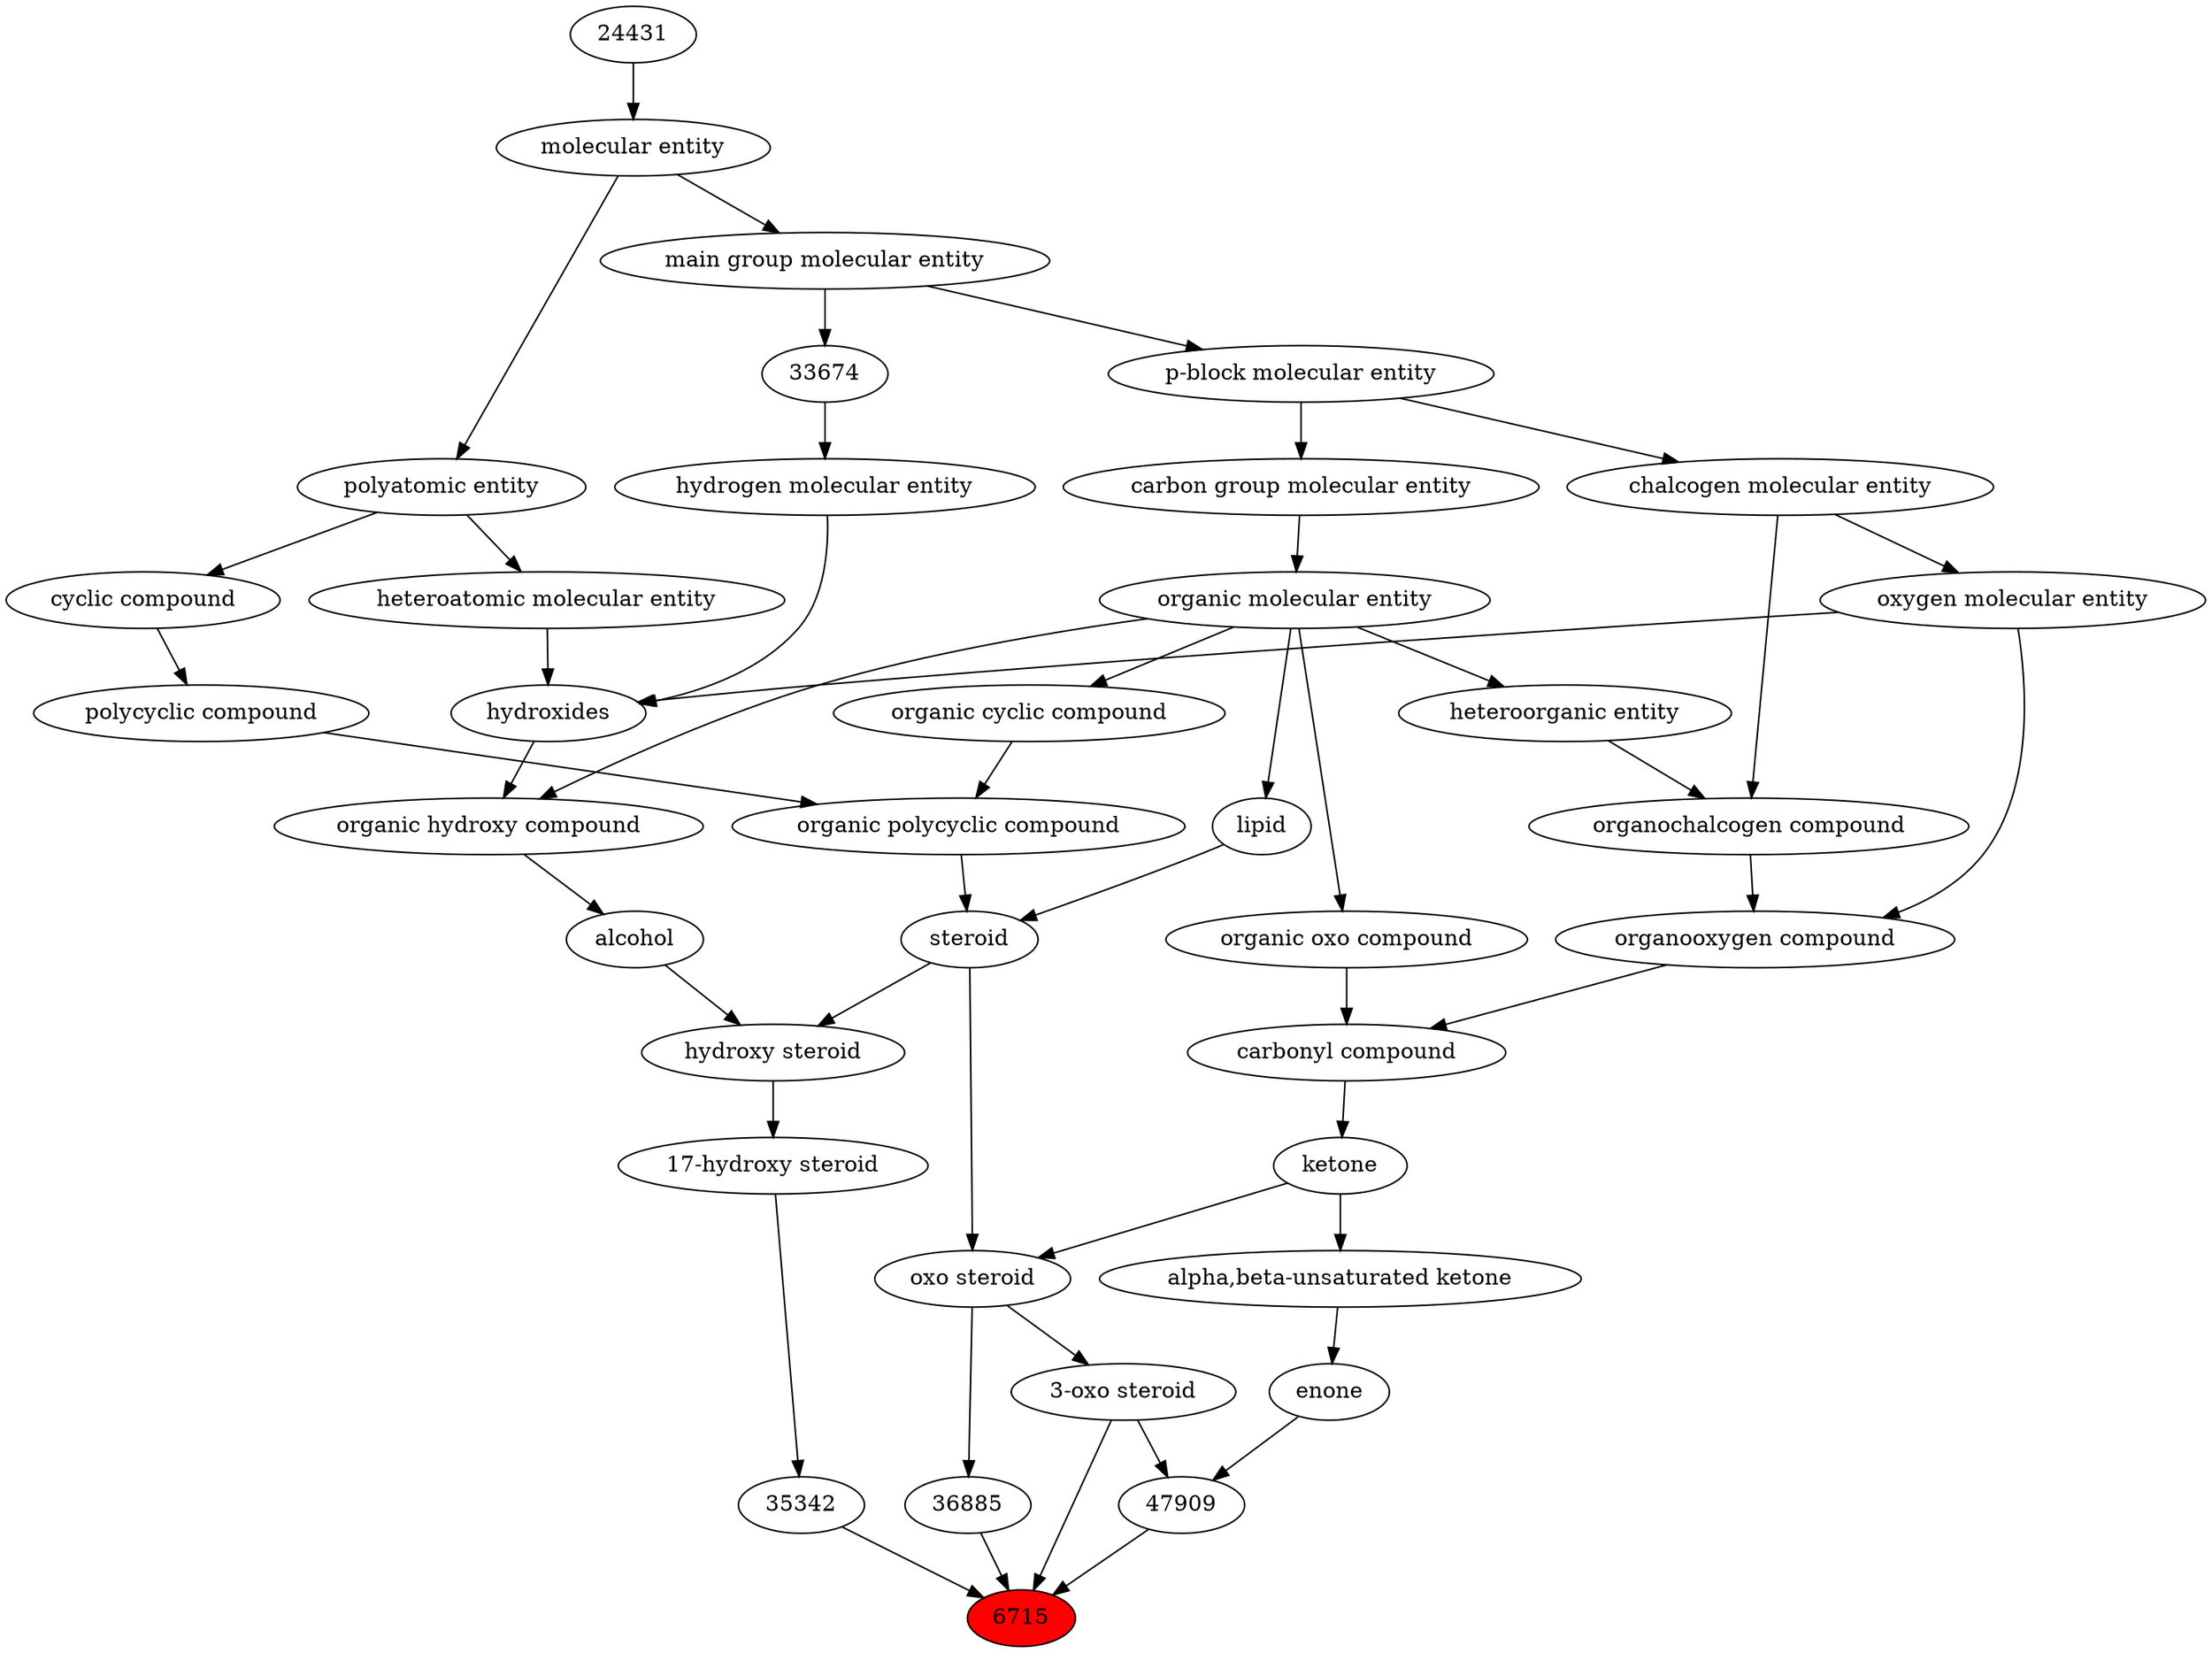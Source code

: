 digraph tree{ 
6715 [label="6715" fillcolor=red style=filled]
47788 -> 6715
36885 -> 6715
47909 -> 6715
35342 -> 6715
47788 [label="3-oxo steroid"]
35789 -> 47788
36885 [label="36885"]
35789 -> 36885
47909 [label="47909"]
51689 -> 47909
47788 -> 47909
35342 [label="35342"]
36838 -> 35342
35789 [label="oxo steroid"]
17087 -> 35789
35341 -> 35789
51689 [label="enone"]
51721 -> 51689
36838 [label="17-hydroxy steroid"]
35350 -> 36838
17087 [label="ketone"]
36586 -> 17087
35341 [label="steroid"]
51958 -> 35341
18059 -> 35341
51721 [label="alpha,beta-unsaturated ketone"]
17087 -> 51721
35350 [label="hydroxy steroid"]
30879 -> 35350
35341 -> 35350
36586 [label="carbonyl compound"]
36587 -> 36586
36963 -> 36586
51958 [label="organic polycyclic compound"]
33832 -> 51958
33635 -> 51958
18059 [label="lipid"]
50860 -> 18059
30879 [label="alcohol"]
33822 -> 30879
36587 [label="organic oxo compound"]
50860 -> 36587
36963 [label="organooxygen compound"]
36962 -> 36963
25806 -> 36963
33832 [label="organic cyclic compound"]
50860 -> 33832
33635 [label="polycyclic compound"]
33595 -> 33635
50860 [label="organic molecular entity"]
33582 -> 50860
33822 [label="organic hydroxy compound"]
24651 -> 33822
50860 -> 33822
36962 [label="organochalcogen compound"]
33285 -> 36962
33304 -> 36962
25806 [label="oxygen molecular entity"]
33304 -> 25806
33595 [label="cyclic compound"]
36357 -> 33595
33582 [label="carbon group molecular entity"]
33675 -> 33582
24651 [label="hydroxides"]
25806 -> 24651
33608 -> 24651
37577 -> 24651
33285 [label="heteroorganic entity"]
50860 -> 33285
33304 [label="chalcogen molecular entity"]
33675 -> 33304
36357 [label="polyatomic entity"]
23367 -> 36357
33675 [label="p-block molecular entity"]
33579 -> 33675
33608 [label="hydrogen molecular entity"]
33674 -> 33608
37577 [label="heteroatomic molecular entity"]
36357 -> 37577
23367 [label="molecular entity"]
24431 -> 23367
33579 [label="main group molecular entity"]
23367 -> 33579
33674 [label="33674"]
33579 -> 33674
24431 [label="24431"]
}